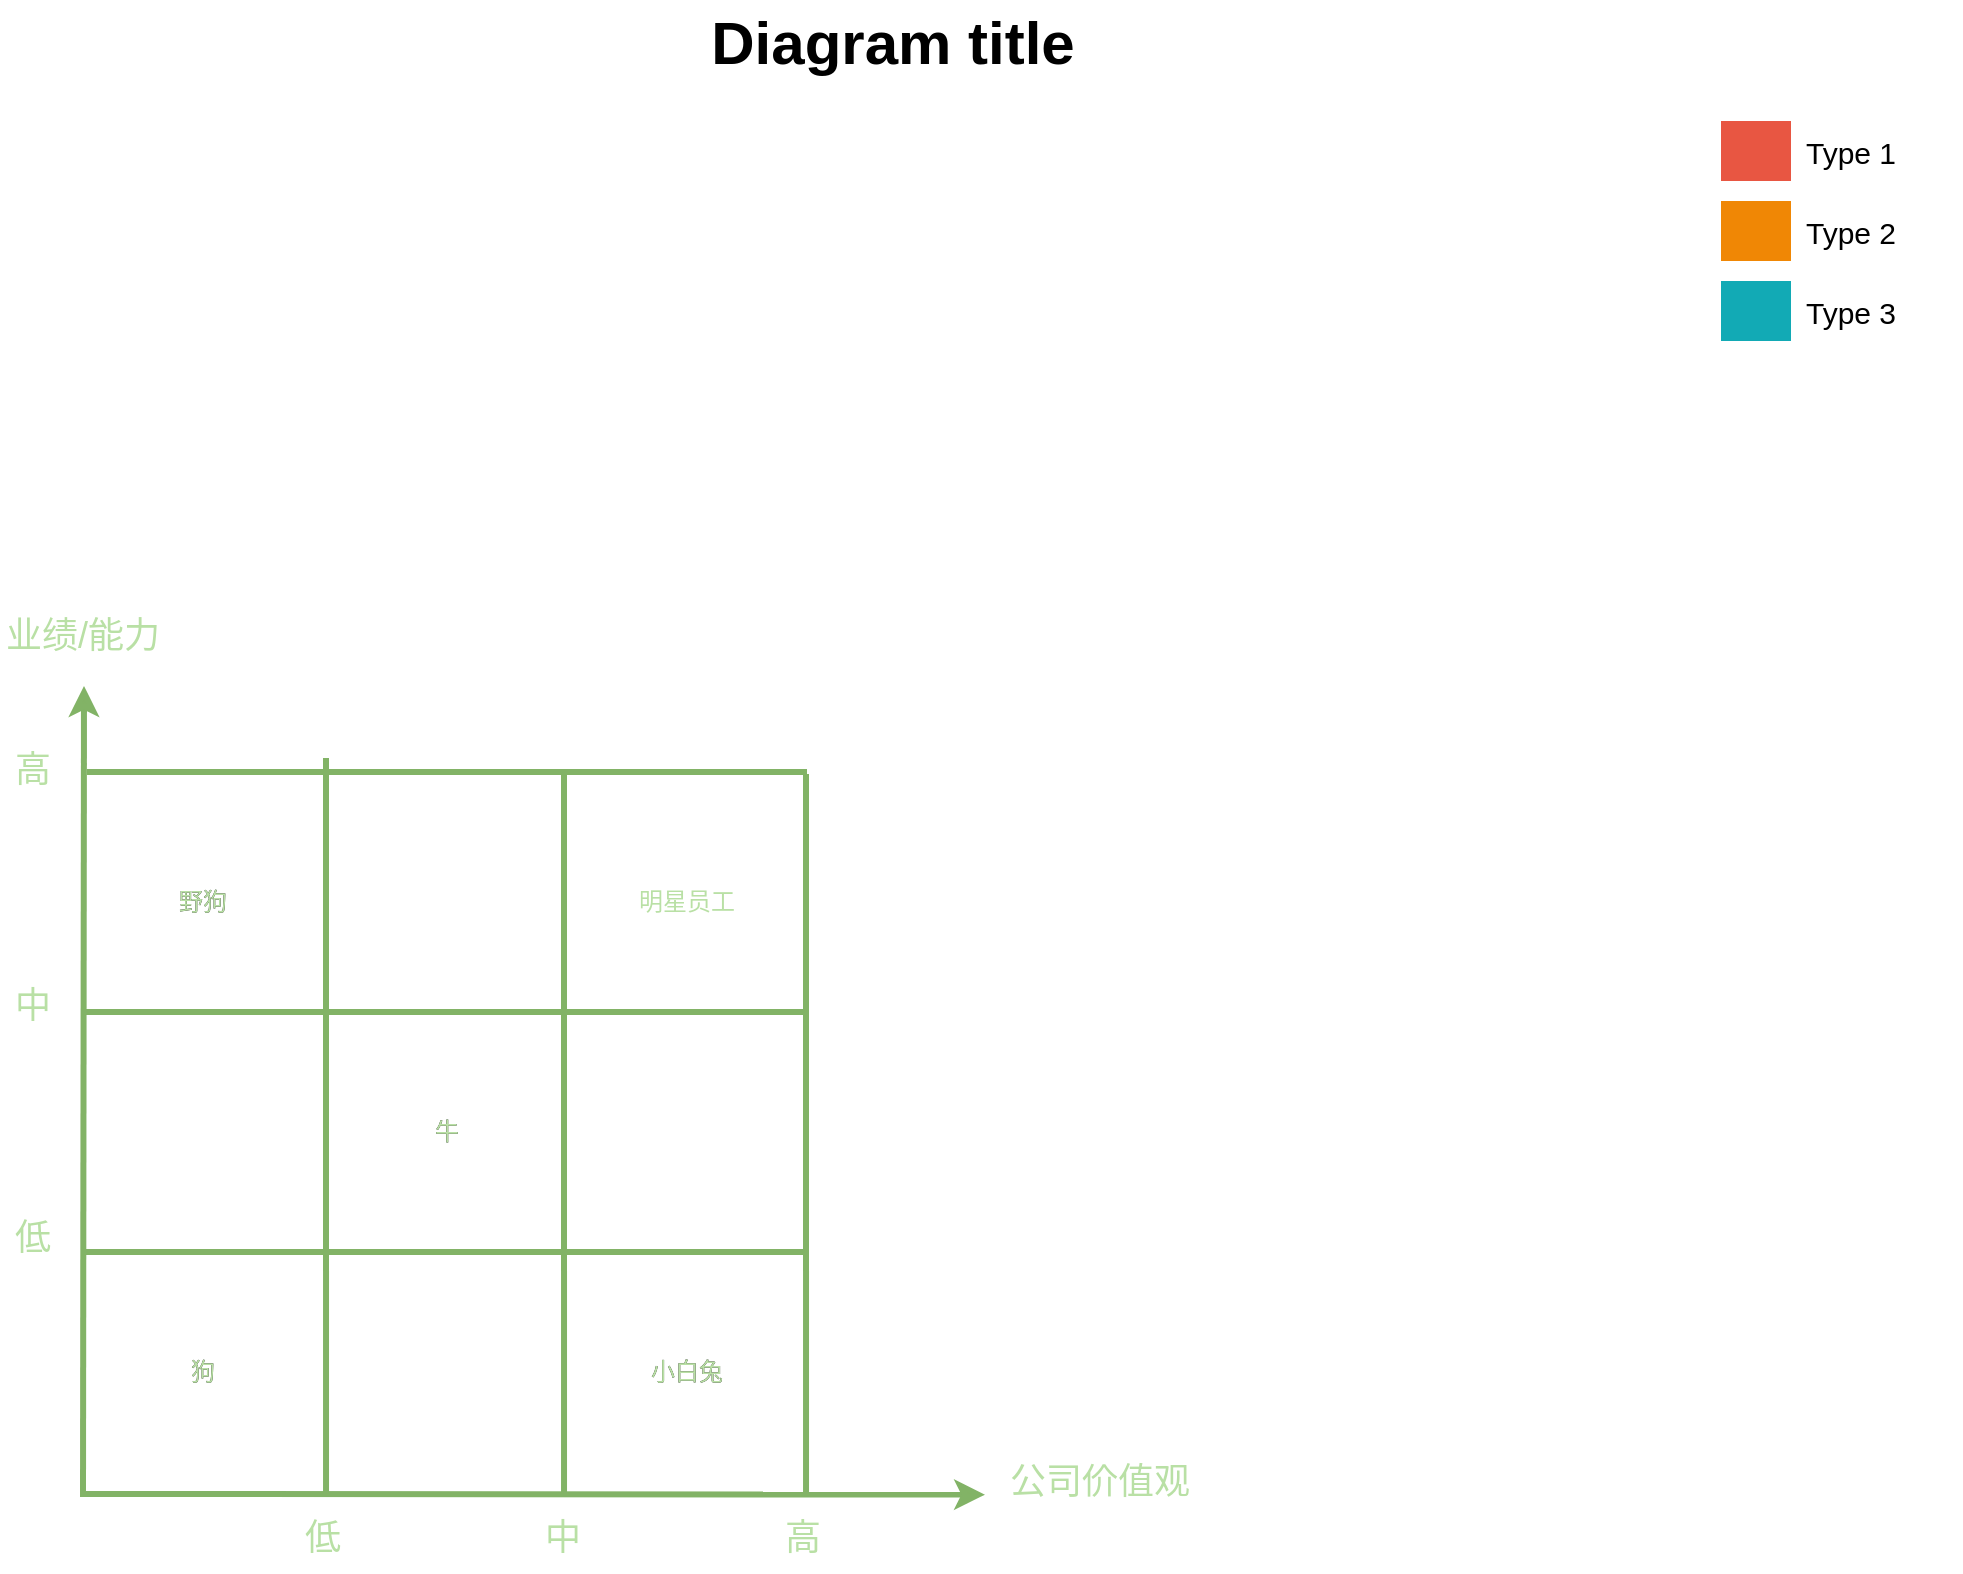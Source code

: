 <mxfile version="14.1.1" type="github">
  <diagram id="07fea595-8f29-1299-0266-81d95cde20df" name="Page-1">
    <mxGraphModel dx="-1622" dy="-449" grid="1" gridSize="10" guides="1" tooltips="1" connect="1" arrows="1" fold="1" page="1" pageScale="1" pageWidth="1169" pageHeight="827" background="#FFFFFF" math="0" shadow="0">
      <root>
        <mxCell id="0" />
        <mxCell id="1" parent="0" />
        <mxCell id="727" value="" style="edgeStyle=none;html=1;fontColor=#000000;strokeWidth=3;strokeColor=#82b366;fillColor=#d5e8d4;" parent="1" edge="1">
          <mxGeometry width="100" height="100" relative="1" as="geometry">
            <mxPoint x="2438.5" y="1601.5" as="sourcePoint" />
            <mxPoint x="2439" y="1197" as="targetPoint" />
          </mxGeometry>
        </mxCell>
        <mxCell id="734" value="" style="edgeStyle=none;html=1;fontColor=#000000;strokeWidth=3;strokeColor=#82b366;fillColor=#d5e8d4;" parent="1" edge="1">
          <mxGeometry width="100" height="100" relative="1" as="geometry">
            <mxPoint x="2437" y="1601" as="sourcePoint" />
            <mxPoint x="2889.5" y="1601.31" as="targetPoint" />
          </mxGeometry>
        </mxCell>
        <mxCell id="735" value="&lt;font color=&quot;#b9e0a5&quot;&gt;公司价值观&lt;/font&gt;" style="text;spacingTop=-5;html=1;fontSize=18;fontStyle=0;points=[];strokeColor=none;" parent="1" vertex="1">
          <mxGeometry x="2900" y="1582.5" width="80" height="20" as="geometry" />
        </mxCell>
        <mxCell id="736" value="&lt;font color=&quot;#b9e0a5&quot;&gt;低&lt;/font&gt;" style="text;spacingTop=-5;align=center;verticalAlign=middle;fontStyle=0;html=1;fontSize=18;points=[];strokeColor=none;" parent="1" vertex="1">
          <mxGeometry x="2497.5" y="1610" width="120" height="30" as="geometry" />
        </mxCell>
        <mxCell id="737" value="&lt;font color=&quot;#b9e0a5&quot;&gt;中&lt;/font&gt;" style="text;spacingTop=-5;align=center;verticalAlign=middle;fontStyle=0;html=1;fontSize=18;points=[];strokeColor=none;" parent="1" vertex="1">
          <mxGeometry x="2617.5" y="1610" width="120" height="30" as="geometry" />
        </mxCell>
        <mxCell id="738" value="&lt;font color=&quot;#b9e0a5&quot;&gt;高&lt;/font&gt;" style="text;spacingTop=-5;align=center;verticalAlign=middle;fontStyle=0;html=1;fontSize=18;points=[];strokeColor=none;" parent="1" vertex="1">
          <mxGeometry x="2737.5" y="1610" width="120" height="30" as="geometry" />
        </mxCell>
        <mxCell id="739" value="" style="whiteSpace=wrap;fillColor=#12AAB5;gradientColor=none;gradientDirection=east;strokeColor=none;html=1;fontColor=#23445d;" parent="1" vertex="1">
          <mxGeometry x="3257.5" y="994.5" width="35.0" height="30.0" as="geometry" />
        </mxCell>
        <mxCell id="740" value="" style="whiteSpace=wrap;fillColor=#F08705;gradientColor=none;gradientDirection=east;strokeColor=none;html=1;fontColor=#23445d;" parent="1" vertex="1">
          <mxGeometry x="3257.5" y="954.5" width="35.0" height="30.0" as="geometry" />
        </mxCell>
        <mxCell id="741" value="" style="whiteSpace=wrap;fillColor=#E85642;gradientColor=none;gradientDirection=east;strokeColor=none;html=1;fontColor=#23445d;" parent="1" vertex="1">
          <mxGeometry x="3257.5" y="914.5" width="35.0" height="30.0" as="geometry" />
        </mxCell>
        <mxCell id="742" value="Type 1" style="text;spacingTop=-5;html=1;points=[];fontSize=15;" parent="1" vertex="1">
          <mxGeometry x="3297.5" y="919.5" width="80" height="20" as="geometry" />
        </mxCell>
        <mxCell id="743" value="Type 2" style="text;spacingTop=-5;html=1;points=[];fontSize=15;" parent="1" vertex="1">
          <mxGeometry x="3297.5" y="959.5" width="80" height="20" as="geometry" />
        </mxCell>
        <mxCell id="744" value="Type 3" style="text;spacingTop=-5;html=1;points=[];fontSize=15;" parent="1" vertex="1">
          <mxGeometry x="3297.5" y="999.5" width="80" height="20" as="geometry" />
        </mxCell>
        <mxCell id="745" value="&lt;font color=&quot;#b9e0a5&quot;&gt;业绩/能力&lt;/font&gt;" style="text;spacingTop=-5;html=1;fontSize=18;fontStyle=0;points=[]" parent="1" vertex="1">
          <mxGeometry x="2397.5" y="1160" width="80" height="20" as="geometry" />
        </mxCell>
        <mxCell id="746" value="&lt;font color=&quot;#b9e0a5&quot;&gt;低&lt;/font&gt;" style="text;spacingTop=-5;align=center;verticalAlign=middle;fontStyle=0;html=1;fontSize=18;points=[]" parent="1" vertex="1">
          <mxGeometry x="2397.5" y="1410.0" width="30" height="130.0" as="geometry" />
        </mxCell>
        <mxCell id="747" value="&lt;font color=&quot;#b9e0a5&quot;&gt;中&lt;/font&gt;" style="text;spacingTop=-5;align=center;verticalAlign=middle;fontStyle=0;html=1;fontSize=18;points=[]" parent="1" vertex="1">
          <mxGeometry x="2397.5" y="1294.5" width="30" height="130.0" as="geometry" />
        </mxCell>
        <mxCell id="748" value="&lt;font color=&quot;#b9e0a5&quot;&gt;高&lt;/font&gt;" style="text;spacingTop=-5;align=center;verticalAlign=middle;fontStyle=0;html=1;fontSize=18;points=[]" parent="1" vertex="1">
          <mxGeometry x="2397.5" y="1176" width="30" height="130.0" as="geometry" />
        </mxCell>
        <mxCell id="749" value="&lt;font style=&quot;font-size: 30px;&quot;&gt;Diagram title&lt;/font&gt;" style="text;spacingTop=-5;align=center;verticalAlign=middle;fontSize=30;fontStyle=1;html=1;points=[]" parent="1" vertex="1">
          <mxGeometry x="2437.5" y="854.5" width="810" height="45" as="geometry" />
        </mxCell>
        <mxCell id="U7ZelPJluDHWmrLzTlLS-753" value="" style="endArrow=none;html=1;exitX=0.521;exitY=0.117;exitDx=0;exitDy=0;exitPerimeter=0;strokeWidth=3;strokeColor=#82b366;fillColor=#d5e8d4;" edge="1" parent="1">
          <mxGeometry width="50" height="50" relative="1" as="geometry">
            <mxPoint x="2560.02" y="1602.01" as="sourcePoint" />
            <mxPoint x="2560" y="1233" as="targetPoint" />
          </mxGeometry>
        </mxCell>
        <mxCell id="U7ZelPJluDHWmrLzTlLS-756" value="" style="endArrow=none;html=1;exitX=0.521;exitY=0.117;exitDx=0;exitDy=0;exitPerimeter=0;strokeWidth=3;strokeColor=#82b366;fillColor=#d5e8d4;" edge="1" parent="1">
          <mxGeometry width="50" height="50" relative="1" as="geometry">
            <mxPoint x="2679.02" y="1601.5" as="sourcePoint" />
            <mxPoint x="2679" y="1240" as="targetPoint" />
          </mxGeometry>
        </mxCell>
        <mxCell id="U7ZelPJluDHWmrLzTlLS-757" value="" style="endArrow=none;html=1;exitX=0.521;exitY=0.117;exitDx=0;exitDy=0;exitPerimeter=0;strokeWidth=3;strokeColor=#82b366;fillColor=#d5e8d4;" edge="1" parent="1">
          <mxGeometry width="50" height="50" relative="1" as="geometry">
            <mxPoint x="2800.02" y="1601.5" as="sourcePoint" />
            <mxPoint x="2800" y="1241" as="targetPoint" />
          </mxGeometry>
        </mxCell>
        <mxCell id="U7ZelPJluDHWmrLzTlLS-758" value="" style="endArrow=none;html=1;strokeWidth=3;strokeColor=#82b366;fillColor=#d5e8d4;" edge="1" parent="1">
          <mxGeometry width="50" height="50" relative="1" as="geometry">
            <mxPoint x="2440.5" y="1240" as="sourcePoint" />
            <mxPoint x="2800.5" y="1240" as="targetPoint" />
          </mxGeometry>
        </mxCell>
        <mxCell id="U7ZelPJluDHWmrLzTlLS-759" value="" style="endArrow=none;html=1;strokeWidth=3;strokeColor=#82b366;fillColor=#d5e8d4;" edge="1" parent="1">
          <mxGeometry width="50" height="50" relative="1" as="geometry">
            <mxPoint x="2439.5" y="1360" as="sourcePoint" />
            <mxPoint x="2799.5" y="1360" as="targetPoint" />
          </mxGeometry>
        </mxCell>
        <mxCell id="U7ZelPJluDHWmrLzTlLS-760" value="" style="endArrow=none;html=1;strokeWidth=3;strokeColor=#82b366;fillColor=#d5e8d4;" edge="1" parent="1">
          <mxGeometry width="50" height="50" relative="1" as="geometry">
            <mxPoint x="2438.5" y="1480" as="sourcePoint" />
            <mxPoint x="2799" y="1480" as="targetPoint" />
            <Array as="points">
              <mxPoint x="2618.5" y="1480" />
            </Array>
          </mxGeometry>
        </mxCell>
        <mxCell id="U7ZelPJluDHWmrLzTlLS-763" value="小白兔" style="text;html=1;align=center;verticalAlign=middle;resizable=0;points=[];autosize=1;" vertex="1" parent="1">
          <mxGeometry x="2715" y="1530" width="50" height="20" as="geometry" />
        </mxCell>
        <mxCell id="U7ZelPJluDHWmrLzTlLS-764" value="狗" style="text;html=1;align=center;verticalAlign=middle;resizable=0;points=[];autosize=1;" vertex="1" parent="1">
          <mxGeometry x="2482.5" y="1530" width="30" height="20" as="geometry" />
        </mxCell>
        <mxCell id="U7ZelPJluDHWmrLzTlLS-765" value="野狗" style="text;html=1;align=center;verticalAlign=middle;resizable=0;points=[];autosize=1;" vertex="1" parent="1">
          <mxGeometry x="2477.5" y="1294.5" width="40" height="20" as="geometry" />
        </mxCell>
        <mxCell id="U7ZelPJluDHWmrLzTlLS-766" value="明星员工" style="text;html=1;align=center;verticalAlign=middle;resizable=0;points=[];autosize=1;fontColor=#B9E0A5;" vertex="1" parent="1">
          <mxGeometry x="2710" y="1294.5" width="60" height="20" as="geometry" />
        </mxCell>
        <mxCell id="U7ZelPJluDHWmrLzTlLS-770" value="牛" style="text;html=1;align=center;verticalAlign=middle;resizable=0;points=[];autosize=1;" vertex="1" parent="1">
          <mxGeometry x="2605" y="1410" width="30" height="20" as="geometry" />
        </mxCell>
        <mxCell id="U7ZelPJluDHWmrLzTlLS-771" value="小白兔" style="text;html=1;align=center;verticalAlign=middle;resizable=0;points=[];autosize=1;fontColor=#B9E0A5;" vertex="1" parent="1">
          <mxGeometry x="2715" y="1530" width="50" height="20" as="geometry" />
        </mxCell>
        <mxCell id="U7ZelPJluDHWmrLzTlLS-772" value="狗" style="text;html=1;align=center;verticalAlign=middle;resizable=0;points=[];autosize=1;fontColor=#B9E0A5;" vertex="1" parent="1">
          <mxGeometry x="2482.5" y="1530" width="30" height="20" as="geometry" />
        </mxCell>
        <mxCell id="U7ZelPJluDHWmrLzTlLS-773" value="牛" style="text;html=1;align=center;verticalAlign=middle;resizable=0;points=[];autosize=1;fontColor=#B9E0A5;" vertex="1" parent="1">
          <mxGeometry x="2605" y="1410" width="30" height="20" as="geometry" />
        </mxCell>
        <mxCell id="U7ZelPJluDHWmrLzTlLS-774" value="野狗" style="text;html=1;align=center;verticalAlign=middle;resizable=0;points=[];autosize=1;fontColor=#B9E0A5;" vertex="1" parent="1">
          <mxGeometry x="2477.5" y="1294.5" width="40" height="20" as="geometry" />
        </mxCell>
      </root>
    </mxGraphModel>
  </diagram>
</mxfile>
